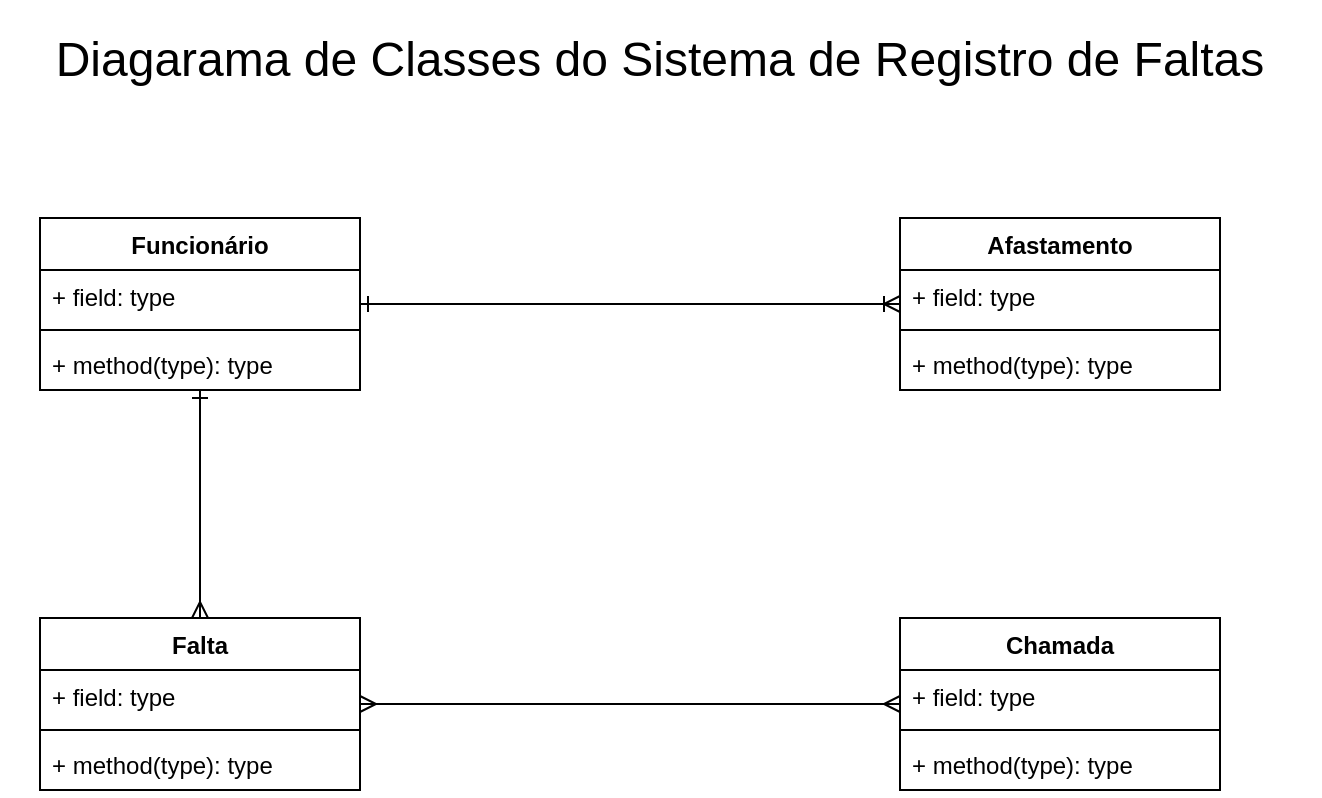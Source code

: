 <mxfile version="21.2.9" type="github">
  <diagram name="Página-1" id="MBWFNrm8f6HPqK5PRfMQ">
    <mxGraphModel dx="1114" dy="613" grid="1" gridSize="10" guides="1" tooltips="1" connect="1" arrows="1" fold="1" page="1" pageScale="1" pageWidth="827" pageHeight="1169" math="0" shadow="0">
      <root>
        <mxCell id="0" />
        <mxCell id="1" parent="0" />
        <mxCell id="yDfDQJjLuuZzgMzG6FQX-9" value="" style="edgeStyle=orthogonalEdgeStyle;rounded=0;orthogonalLoop=1;jettySize=auto;html=1;startArrow=ERone;startFill=0;endArrow=ERoneToMany;endFill=0;" edge="1" parent="1" source="yDfDQJjLuuZzgMzG6FQX-1" target="yDfDQJjLuuZzgMzG6FQX-5">
          <mxGeometry relative="1" as="geometry" />
        </mxCell>
        <mxCell id="yDfDQJjLuuZzgMzG6FQX-14" value="" style="edgeStyle=orthogonalEdgeStyle;rounded=0;orthogonalLoop=1;jettySize=auto;html=1;endArrow=ERmany;endFill=0;startArrow=ERone;startFill=0;" edge="1" parent="1" source="yDfDQJjLuuZzgMzG6FQX-1" target="yDfDQJjLuuZzgMzG6FQX-10">
          <mxGeometry relative="1" as="geometry">
            <Array as="points">
              <mxPoint x="200" y="279" />
              <mxPoint x="200" y="279" />
            </Array>
          </mxGeometry>
        </mxCell>
        <mxCell id="yDfDQJjLuuZzgMzG6FQX-1" value="Funcionário" style="swimlane;fontStyle=1;align=center;verticalAlign=top;childLayout=stackLayout;horizontal=1;startSize=26;horizontalStack=0;resizeParent=1;resizeParentMax=0;resizeLast=0;collapsible=1;marginBottom=0;whiteSpace=wrap;html=1;" vertex="1" parent="1">
          <mxGeometry x="120" y="159" width="160" height="86" as="geometry" />
        </mxCell>
        <mxCell id="yDfDQJjLuuZzgMzG6FQX-2" value="+ field: type" style="text;strokeColor=none;fillColor=none;align=left;verticalAlign=top;spacingLeft=4;spacingRight=4;overflow=hidden;rotatable=0;points=[[0,0.5],[1,0.5]];portConstraint=eastwest;whiteSpace=wrap;html=1;" vertex="1" parent="yDfDQJjLuuZzgMzG6FQX-1">
          <mxGeometry y="26" width="160" height="26" as="geometry" />
        </mxCell>
        <mxCell id="yDfDQJjLuuZzgMzG6FQX-3" value="" style="line;strokeWidth=1;fillColor=none;align=left;verticalAlign=middle;spacingTop=-1;spacingLeft=3;spacingRight=3;rotatable=0;labelPosition=right;points=[];portConstraint=eastwest;strokeColor=inherit;" vertex="1" parent="yDfDQJjLuuZzgMzG6FQX-1">
          <mxGeometry y="52" width="160" height="8" as="geometry" />
        </mxCell>
        <mxCell id="yDfDQJjLuuZzgMzG6FQX-4" value="+ method(type): type" style="text;strokeColor=none;fillColor=none;align=left;verticalAlign=top;spacingLeft=4;spacingRight=4;overflow=hidden;rotatable=0;points=[[0,0.5],[1,0.5]];portConstraint=eastwest;whiteSpace=wrap;html=1;" vertex="1" parent="yDfDQJjLuuZzgMzG6FQX-1">
          <mxGeometry y="60" width="160" height="26" as="geometry" />
        </mxCell>
        <mxCell id="yDfDQJjLuuZzgMzG6FQX-5" value="Afastamento" style="swimlane;fontStyle=1;align=center;verticalAlign=top;childLayout=stackLayout;horizontal=1;startSize=26;horizontalStack=0;resizeParent=1;resizeParentMax=0;resizeLast=0;collapsible=1;marginBottom=0;whiteSpace=wrap;html=1;" vertex="1" parent="1">
          <mxGeometry x="550" y="159" width="160" height="86" as="geometry" />
        </mxCell>
        <mxCell id="yDfDQJjLuuZzgMzG6FQX-6" value="+ field: type" style="text;strokeColor=none;fillColor=none;align=left;verticalAlign=top;spacingLeft=4;spacingRight=4;overflow=hidden;rotatable=0;points=[[0,0.5],[1,0.5]];portConstraint=eastwest;whiteSpace=wrap;html=1;" vertex="1" parent="yDfDQJjLuuZzgMzG6FQX-5">
          <mxGeometry y="26" width="160" height="26" as="geometry" />
        </mxCell>
        <mxCell id="yDfDQJjLuuZzgMzG6FQX-7" value="" style="line;strokeWidth=1;fillColor=none;align=left;verticalAlign=middle;spacingTop=-1;spacingLeft=3;spacingRight=3;rotatable=0;labelPosition=right;points=[];portConstraint=eastwest;strokeColor=inherit;" vertex="1" parent="yDfDQJjLuuZzgMzG6FQX-5">
          <mxGeometry y="52" width="160" height="8" as="geometry" />
        </mxCell>
        <mxCell id="yDfDQJjLuuZzgMzG6FQX-8" value="+ method(type): type" style="text;strokeColor=none;fillColor=none;align=left;verticalAlign=top;spacingLeft=4;spacingRight=4;overflow=hidden;rotatable=0;points=[[0,0.5],[1,0.5]];portConstraint=eastwest;whiteSpace=wrap;html=1;" vertex="1" parent="yDfDQJjLuuZzgMzG6FQX-5">
          <mxGeometry y="60" width="160" height="26" as="geometry" />
        </mxCell>
        <mxCell id="yDfDQJjLuuZzgMzG6FQX-19" value="" style="edgeStyle=orthogonalEdgeStyle;rounded=0;orthogonalLoop=1;jettySize=auto;html=1;startArrow=ERmany;startFill=0;endArrow=ERmany;endFill=0;" edge="1" parent="1" source="yDfDQJjLuuZzgMzG6FQX-10" target="yDfDQJjLuuZzgMzG6FQX-15">
          <mxGeometry relative="1" as="geometry" />
        </mxCell>
        <mxCell id="yDfDQJjLuuZzgMzG6FQX-10" value="Falta" style="swimlane;fontStyle=1;align=center;verticalAlign=top;childLayout=stackLayout;horizontal=1;startSize=26;horizontalStack=0;resizeParent=1;resizeParentMax=0;resizeLast=0;collapsible=1;marginBottom=0;whiteSpace=wrap;html=1;" vertex="1" parent="1">
          <mxGeometry x="120" y="359" width="160" height="86" as="geometry" />
        </mxCell>
        <mxCell id="yDfDQJjLuuZzgMzG6FQX-11" value="+ field: type" style="text;strokeColor=none;fillColor=none;align=left;verticalAlign=top;spacingLeft=4;spacingRight=4;overflow=hidden;rotatable=0;points=[[0,0.5],[1,0.5]];portConstraint=eastwest;whiteSpace=wrap;html=1;" vertex="1" parent="yDfDQJjLuuZzgMzG6FQX-10">
          <mxGeometry y="26" width="160" height="26" as="geometry" />
        </mxCell>
        <mxCell id="yDfDQJjLuuZzgMzG6FQX-12" value="" style="line;strokeWidth=1;fillColor=none;align=left;verticalAlign=middle;spacingTop=-1;spacingLeft=3;spacingRight=3;rotatable=0;labelPosition=right;points=[];portConstraint=eastwest;strokeColor=inherit;" vertex="1" parent="yDfDQJjLuuZzgMzG6FQX-10">
          <mxGeometry y="52" width="160" height="8" as="geometry" />
        </mxCell>
        <mxCell id="yDfDQJjLuuZzgMzG6FQX-13" value="+ method(type): type" style="text;strokeColor=none;fillColor=none;align=left;verticalAlign=top;spacingLeft=4;spacingRight=4;overflow=hidden;rotatable=0;points=[[0,0.5],[1,0.5]];portConstraint=eastwest;whiteSpace=wrap;html=1;" vertex="1" parent="yDfDQJjLuuZzgMzG6FQX-10">
          <mxGeometry y="60" width="160" height="26" as="geometry" />
        </mxCell>
        <mxCell id="yDfDQJjLuuZzgMzG6FQX-15" value="Chamada" style="swimlane;fontStyle=1;align=center;verticalAlign=top;childLayout=stackLayout;horizontal=1;startSize=26;horizontalStack=0;resizeParent=1;resizeParentMax=0;resizeLast=0;collapsible=1;marginBottom=0;whiteSpace=wrap;html=1;" vertex="1" parent="1">
          <mxGeometry x="550" y="359" width="160" height="86" as="geometry" />
        </mxCell>
        <mxCell id="yDfDQJjLuuZzgMzG6FQX-16" value="+ field: type" style="text;strokeColor=none;fillColor=none;align=left;verticalAlign=top;spacingLeft=4;spacingRight=4;overflow=hidden;rotatable=0;points=[[0,0.5],[1,0.5]];portConstraint=eastwest;whiteSpace=wrap;html=1;" vertex="1" parent="yDfDQJjLuuZzgMzG6FQX-15">
          <mxGeometry y="26" width="160" height="26" as="geometry" />
        </mxCell>
        <mxCell id="yDfDQJjLuuZzgMzG6FQX-17" value="" style="line;strokeWidth=1;fillColor=none;align=left;verticalAlign=middle;spacingTop=-1;spacingLeft=3;spacingRight=3;rotatable=0;labelPosition=right;points=[];portConstraint=eastwest;strokeColor=inherit;" vertex="1" parent="yDfDQJjLuuZzgMzG6FQX-15">
          <mxGeometry y="52" width="160" height="8" as="geometry" />
        </mxCell>
        <mxCell id="yDfDQJjLuuZzgMzG6FQX-18" value="+ method(type): type" style="text;strokeColor=none;fillColor=none;align=left;verticalAlign=top;spacingLeft=4;spacingRight=4;overflow=hidden;rotatable=0;points=[[0,0.5],[1,0.5]];portConstraint=eastwest;whiteSpace=wrap;html=1;" vertex="1" parent="yDfDQJjLuuZzgMzG6FQX-15">
          <mxGeometry y="60" width="160" height="26" as="geometry" />
        </mxCell>
        <mxCell id="yDfDQJjLuuZzgMzG6FQX-21" value="&lt;font style=&quot;font-size: 24px;&quot;&gt;Diagarama de Classes do Sistema de Registro de Faltas&lt;/font&gt;" style="text;html=1;strokeColor=none;fillColor=none;align=center;verticalAlign=middle;whiteSpace=wrap;rounded=0;" vertex="1" parent="1">
          <mxGeometry x="100" y="50" width="660" height="60" as="geometry" />
        </mxCell>
      </root>
    </mxGraphModel>
  </diagram>
</mxfile>

